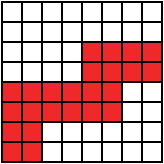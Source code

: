 <?xml version="1.0" encoding="UTF-8"?>
<dia:diagram xmlns:dia="http://www.lysator.liu.se/~alla/dia/">
  <dia:layer name="Background" visible="true" active="true">
    <dia:object type="Standard - Box" version="0" id="O0">
      <dia:attribute name="obj_pos">
        <dia:point val="6.039,-7"/>
      </dia:attribute>
      <dia:attribute name="obj_bb">
        <dia:rectangle val="5.989,-7.05;7.089,-5.95"/>
      </dia:attribute>
      <dia:attribute name="elem_corner">
        <dia:point val="6.039,-7"/>
      </dia:attribute>
      <dia:attribute name="elem_width">
        <dia:real val="1"/>
      </dia:attribute>
      <dia:attribute name="elem_height">
        <dia:real val="1"/>
      </dia:attribute>
      <dia:attribute name="border_width">
        <dia:real val="0.1"/>
      </dia:attribute>
      <dia:attribute name="show_background">
        <dia:boolean val="true"/>
      </dia:attribute>
    </dia:object>
    <dia:object type="Standard - Box" version="0" id="O1">
      <dia:attribute name="obj_pos">
        <dia:point val="5.039,-7"/>
      </dia:attribute>
      <dia:attribute name="obj_bb">
        <dia:rectangle val="4.989,-7.05;6.089,-5.95"/>
      </dia:attribute>
      <dia:attribute name="elem_corner">
        <dia:point val="5.039,-7"/>
      </dia:attribute>
      <dia:attribute name="elem_width">
        <dia:real val="1"/>
      </dia:attribute>
      <dia:attribute name="elem_height">
        <dia:real val="1"/>
      </dia:attribute>
      <dia:attribute name="border_width">
        <dia:real val="0.1"/>
      </dia:attribute>
      <dia:attribute name="show_background">
        <dia:boolean val="true"/>
      </dia:attribute>
    </dia:object>
    <dia:object type="Standard - Box" version="0" id="O2">
      <dia:attribute name="obj_pos">
        <dia:point val="5.039,-6"/>
      </dia:attribute>
      <dia:attribute name="obj_bb">
        <dia:rectangle val="4.989,-6.05;6.089,-4.95"/>
      </dia:attribute>
      <dia:attribute name="elem_corner">
        <dia:point val="5.039,-6"/>
      </dia:attribute>
      <dia:attribute name="elem_width">
        <dia:real val="1"/>
      </dia:attribute>
      <dia:attribute name="elem_height">
        <dia:real val="1"/>
      </dia:attribute>
      <dia:attribute name="border_width">
        <dia:real val="0.1"/>
      </dia:attribute>
      <dia:attribute name="inner_color">
        <dia:color val="#ef2929"/>
      </dia:attribute>
      <dia:attribute name="show_background">
        <dia:boolean val="true"/>
      </dia:attribute>
    </dia:object>
    <dia:object type="Standard - Box" version="0" id="O3">
      <dia:attribute name="obj_pos">
        <dia:point val="5.039,-5"/>
      </dia:attribute>
      <dia:attribute name="obj_bb">
        <dia:rectangle val="4.989,-5.05;6.089,-3.95"/>
      </dia:attribute>
      <dia:attribute name="elem_corner">
        <dia:point val="5.039,-5"/>
      </dia:attribute>
      <dia:attribute name="elem_width">
        <dia:real val="1"/>
      </dia:attribute>
      <dia:attribute name="elem_height">
        <dia:real val="1"/>
      </dia:attribute>
      <dia:attribute name="border_width">
        <dia:real val="0.1"/>
      </dia:attribute>
      <dia:attribute name="inner_color">
        <dia:color val="#ef2929"/>
      </dia:attribute>
      <dia:attribute name="show_background">
        <dia:boolean val="true"/>
      </dia:attribute>
    </dia:object>
    <dia:object type="Standard - Box" version="0" id="O4">
      <dia:attribute name="obj_pos">
        <dia:point val="6.039,-5"/>
      </dia:attribute>
      <dia:attribute name="obj_bb">
        <dia:rectangle val="5.989,-5.05;7.089,-3.95"/>
      </dia:attribute>
      <dia:attribute name="elem_corner">
        <dia:point val="6.039,-5"/>
      </dia:attribute>
      <dia:attribute name="elem_width">
        <dia:real val="1"/>
      </dia:attribute>
      <dia:attribute name="elem_height">
        <dia:real val="1"/>
      </dia:attribute>
      <dia:attribute name="border_width">
        <dia:real val="0.1"/>
      </dia:attribute>
      <dia:attribute name="inner_color">
        <dia:color val="#ef2929"/>
      </dia:attribute>
      <dia:attribute name="show_background">
        <dia:boolean val="true"/>
      </dia:attribute>
    </dia:object>
    <dia:object type="Standard - Box" version="0" id="O5">
      <dia:attribute name="obj_pos">
        <dia:point val="7.039,-5"/>
      </dia:attribute>
      <dia:attribute name="obj_bb">
        <dia:rectangle val="6.989,-5.05;8.089,-3.95"/>
      </dia:attribute>
      <dia:attribute name="elem_corner">
        <dia:point val="7.039,-5"/>
      </dia:attribute>
      <dia:attribute name="elem_width">
        <dia:real val="1"/>
      </dia:attribute>
      <dia:attribute name="elem_height">
        <dia:real val="1"/>
      </dia:attribute>
      <dia:attribute name="border_width">
        <dia:real val="0.1"/>
      </dia:attribute>
      <dia:attribute name="inner_color">
        <dia:color val="#ef2929"/>
      </dia:attribute>
      <dia:attribute name="show_background">
        <dia:boolean val="true"/>
      </dia:attribute>
    </dia:object>
    <dia:object type="Standard - Box" version="0" id="O6">
      <dia:attribute name="obj_pos">
        <dia:point val="7.039,-6"/>
      </dia:attribute>
      <dia:attribute name="obj_bb">
        <dia:rectangle val="6.989,-6.05;8.089,-4.95"/>
      </dia:attribute>
      <dia:attribute name="elem_corner">
        <dia:point val="7.039,-6"/>
      </dia:attribute>
      <dia:attribute name="elem_width">
        <dia:real val="1"/>
      </dia:attribute>
      <dia:attribute name="elem_height">
        <dia:real val="1"/>
      </dia:attribute>
      <dia:attribute name="border_width">
        <dia:real val="0.1"/>
      </dia:attribute>
      <dia:attribute name="inner_color">
        <dia:color val="#ef2929"/>
      </dia:attribute>
      <dia:attribute name="show_background">
        <dia:boolean val="true"/>
      </dia:attribute>
    </dia:object>
    <dia:object type="Standard - Box" version="0" id="O7">
      <dia:attribute name="obj_pos">
        <dia:point val="7.039,-7"/>
      </dia:attribute>
      <dia:attribute name="obj_bb">
        <dia:rectangle val="6.989,-7.05;8.089,-5.95"/>
      </dia:attribute>
      <dia:attribute name="elem_corner">
        <dia:point val="7.039,-7"/>
      </dia:attribute>
      <dia:attribute name="elem_width">
        <dia:real val="1"/>
      </dia:attribute>
      <dia:attribute name="elem_height">
        <dia:real val="1"/>
      </dia:attribute>
      <dia:attribute name="border_width">
        <dia:real val="0.1"/>
      </dia:attribute>
      <dia:attribute name="show_background">
        <dia:boolean val="true"/>
      </dia:attribute>
    </dia:object>
    <dia:object type="Standard - Box" version="0" id="O8">
      <dia:attribute name="obj_pos">
        <dia:point val="8.039,-5"/>
      </dia:attribute>
      <dia:attribute name="obj_bb">
        <dia:rectangle val="7.989,-5.05;9.089,-3.95"/>
      </dia:attribute>
      <dia:attribute name="elem_corner">
        <dia:point val="8.039,-5"/>
      </dia:attribute>
      <dia:attribute name="elem_width">
        <dia:real val="1"/>
      </dia:attribute>
      <dia:attribute name="elem_height">
        <dia:real val="1"/>
      </dia:attribute>
      <dia:attribute name="border_width">
        <dia:real val="0.1"/>
      </dia:attribute>
      <dia:attribute name="inner_color">
        <dia:color val="#ef2929"/>
      </dia:attribute>
      <dia:attribute name="show_background">
        <dia:boolean val="true"/>
      </dia:attribute>
    </dia:object>
    <dia:object type="Standard - Box" version="0" id="O9">
      <dia:attribute name="obj_pos">
        <dia:point val="8.039,-6"/>
      </dia:attribute>
      <dia:attribute name="obj_bb">
        <dia:rectangle val="7.989,-6.05;9.089,-4.95"/>
      </dia:attribute>
      <dia:attribute name="elem_corner">
        <dia:point val="8.039,-6"/>
      </dia:attribute>
      <dia:attribute name="elem_width">
        <dia:real val="1"/>
      </dia:attribute>
      <dia:attribute name="elem_height">
        <dia:real val="1"/>
      </dia:attribute>
      <dia:attribute name="border_width">
        <dia:real val="0.1"/>
      </dia:attribute>
      <dia:attribute name="inner_color">
        <dia:color val="#ef2929"/>
      </dia:attribute>
      <dia:attribute name="show_background">
        <dia:boolean val="true"/>
      </dia:attribute>
    </dia:object>
    <dia:object type="Standard - Box" version="0" id="O10">
      <dia:attribute name="obj_pos">
        <dia:point val="8.039,-7"/>
      </dia:attribute>
      <dia:attribute name="obj_bb">
        <dia:rectangle val="7.989,-7.05;9.089,-5.95"/>
      </dia:attribute>
      <dia:attribute name="elem_corner">
        <dia:point val="8.039,-7"/>
      </dia:attribute>
      <dia:attribute name="elem_width">
        <dia:real val="1"/>
      </dia:attribute>
      <dia:attribute name="elem_height">
        <dia:real val="1"/>
      </dia:attribute>
      <dia:attribute name="border_width">
        <dia:real val="0.1"/>
      </dia:attribute>
      <dia:attribute name="inner_color">
        <dia:color val="#ef2929"/>
      </dia:attribute>
      <dia:attribute name="show_background">
        <dia:boolean val="true"/>
      </dia:attribute>
    </dia:object>
    <dia:object type="Standard - Box" version="0" id="O11">
      <dia:attribute name="obj_pos">
        <dia:point val="4.039,-5"/>
      </dia:attribute>
      <dia:attribute name="obj_bb">
        <dia:rectangle val="3.989,-5.05;5.089,-3.95"/>
      </dia:attribute>
      <dia:attribute name="elem_corner">
        <dia:point val="4.039,-5"/>
      </dia:attribute>
      <dia:attribute name="elem_width">
        <dia:real val="1"/>
      </dia:attribute>
      <dia:attribute name="elem_height">
        <dia:real val="1"/>
      </dia:attribute>
      <dia:attribute name="border_width">
        <dia:real val="0.1"/>
      </dia:attribute>
      <dia:attribute name="inner_color">
        <dia:color val="#ef2929"/>
      </dia:attribute>
      <dia:attribute name="show_background">
        <dia:boolean val="true"/>
      </dia:attribute>
    </dia:object>
    <dia:object type="Standard - Box" version="0" id="O12">
      <dia:attribute name="obj_pos">
        <dia:point val="4.039,-6"/>
      </dia:attribute>
      <dia:attribute name="obj_bb">
        <dia:rectangle val="3.989,-6.05;5.089,-4.95"/>
      </dia:attribute>
      <dia:attribute name="elem_corner">
        <dia:point val="4.039,-6"/>
      </dia:attribute>
      <dia:attribute name="elem_width">
        <dia:real val="1"/>
      </dia:attribute>
      <dia:attribute name="elem_height">
        <dia:real val="1"/>
      </dia:attribute>
      <dia:attribute name="border_width">
        <dia:real val="0.1"/>
      </dia:attribute>
      <dia:attribute name="inner_color">
        <dia:color val="#ef2929"/>
      </dia:attribute>
      <dia:attribute name="show_background">
        <dia:boolean val="true"/>
      </dia:attribute>
    </dia:object>
    <dia:object type="Standard - Box" version="0" id="O13">
      <dia:attribute name="obj_pos">
        <dia:point val="4.039,-7"/>
      </dia:attribute>
      <dia:attribute name="obj_bb">
        <dia:rectangle val="3.989,-7.05;5.089,-5.95"/>
      </dia:attribute>
      <dia:attribute name="elem_corner">
        <dia:point val="4.039,-7"/>
      </dia:attribute>
      <dia:attribute name="elem_width">
        <dia:real val="1"/>
      </dia:attribute>
      <dia:attribute name="elem_height">
        <dia:real val="1"/>
      </dia:attribute>
      <dia:attribute name="show_background">
        <dia:boolean val="true"/>
      </dia:attribute>
    </dia:object>
    <dia:object type="Standard - Box" version="0" id="O14">
      <dia:attribute name="obj_pos">
        <dia:point val="6.039,-8"/>
      </dia:attribute>
      <dia:attribute name="obj_bb">
        <dia:rectangle val="5.989,-8.05;7.089,-6.95"/>
      </dia:attribute>
      <dia:attribute name="elem_corner">
        <dia:point val="6.039,-8"/>
      </dia:attribute>
      <dia:attribute name="elem_width">
        <dia:real val="1"/>
      </dia:attribute>
      <dia:attribute name="elem_height">
        <dia:real val="1"/>
      </dia:attribute>
      <dia:attribute name="border_width">
        <dia:real val="0.1"/>
      </dia:attribute>
      <dia:attribute name="show_background">
        <dia:boolean val="true"/>
      </dia:attribute>
    </dia:object>
    <dia:object type="Standard - Box" version="0" id="O15">
      <dia:attribute name="obj_pos">
        <dia:point val="5.039,-8"/>
      </dia:attribute>
      <dia:attribute name="obj_bb">
        <dia:rectangle val="4.989,-8.05;6.089,-6.95"/>
      </dia:attribute>
      <dia:attribute name="elem_corner">
        <dia:point val="5.039,-8"/>
      </dia:attribute>
      <dia:attribute name="elem_width">
        <dia:real val="1"/>
      </dia:attribute>
      <dia:attribute name="elem_height">
        <dia:real val="1"/>
      </dia:attribute>
      <dia:attribute name="border_width">
        <dia:real val="0.1"/>
      </dia:attribute>
      <dia:attribute name="show_background">
        <dia:boolean val="true"/>
      </dia:attribute>
    </dia:object>
    <dia:object type="Standard - Box" version="0" id="O16">
      <dia:attribute name="obj_pos">
        <dia:point val="7.039,-8"/>
      </dia:attribute>
      <dia:attribute name="obj_bb">
        <dia:rectangle val="6.989,-8.05;8.089,-6.95"/>
      </dia:attribute>
      <dia:attribute name="elem_corner">
        <dia:point val="7.039,-8"/>
      </dia:attribute>
      <dia:attribute name="elem_width">
        <dia:real val="1"/>
      </dia:attribute>
      <dia:attribute name="elem_height">
        <dia:real val="1"/>
      </dia:attribute>
      <dia:attribute name="border_width">
        <dia:real val="0.1"/>
      </dia:attribute>
      <dia:attribute name="show_background">
        <dia:boolean val="true"/>
      </dia:attribute>
    </dia:object>
    <dia:object type="Standard - Box" version="0" id="O17">
      <dia:attribute name="obj_pos">
        <dia:point val="8.039,-8"/>
      </dia:attribute>
      <dia:attribute name="obj_bb">
        <dia:rectangle val="7.989,-8.05;9.089,-6.95"/>
      </dia:attribute>
      <dia:attribute name="elem_corner">
        <dia:point val="8.039,-8"/>
      </dia:attribute>
      <dia:attribute name="elem_width">
        <dia:real val="1"/>
      </dia:attribute>
      <dia:attribute name="elem_height">
        <dia:real val="1"/>
      </dia:attribute>
      <dia:attribute name="border_width">
        <dia:real val="0.1"/>
      </dia:attribute>
      <dia:attribute name="inner_color">
        <dia:color val="#ef2929"/>
      </dia:attribute>
      <dia:attribute name="show_background">
        <dia:boolean val="true"/>
      </dia:attribute>
    </dia:object>
    <dia:object type="Standard - Box" version="0" id="O18">
      <dia:attribute name="obj_pos">
        <dia:point val="4.039,-8"/>
      </dia:attribute>
      <dia:attribute name="obj_bb">
        <dia:rectangle val="3.989,-8.05;5.089,-6.95"/>
      </dia:attribute>
      <dia:attribute name="elem_corner">
        <dia:point val="4.039,-8"/>
      </dia:attribute>
      <dia:attribute name="elem_width">
        <dia:real val="1"/>
      </dia:attribute>
      <dia:attribute name="elem_height">
        <dia:real val="1"/>
      </dia:attribute>
      <dia:attribute name="show_background">
        <dia:boolean val="true"/>
      </dia:attribute>
    </dia:object>
    <dia:object type="Standard - Box" version="0" id="O19">
      <dia:attribute name="obj_pos">
        <dia:point val="6.039,-4"/>
      </dia:attribute>
      <dia:attribute name="obj_bb">
        <dia:rectangle val="5.989,-4.05;7.089,-2.95"/>
      </dia:attribute>
      <dia:attribute name="elem_corner">
        <dia:point val="6.039,-4"/>
      </dia:attribute>
      <dia:attribute name="elem_width">
        <dia:real val="1"/>
      </dia:attribute>
      <dia:attribute name="elem_height">
        <dia:real val="1"/>
      </dia:attribute>
      <dia:attribute name="show_background">
        <dia:boolean val="true"/>
      </dia:attribute>
    </dia:object>
    <dia:object type="Standard - Box" version="0" id="O20">
      <dia:attribute name="obj_pos">
        <dia:point val="5.039,-4"/>
      </dia:attribute>
      <dia:attribute name="obj_bb">
        <dia:rectangle val="4.989,-4.05;6.089,-2.95"/>
      </dia:attribute>
      <dia:attribute name="elem_corner">
        <dia:point val="5.039,-4"/>
      </dia:attribute>
      <dia:attribute name="elem_width">
        <dia:real val="1"/>
      </dia:attribute>
      <dia:attribute name="elem_height">
        <dia:real val="1"/>
      </dia:attribute>
      <dia:attribute name="border_width">
        <dia:real val="0.1"/>
      </dia:attribute>
      <dia:attribute name="inner_color">
        <dia:color val="#ef2929"/>
      </dia:attribute>
      <dia:attribute name="show_background">
        <dia:boolean val="true"/>
      </dia:attribute>
    </dia:object>
    <dia:object type="Standard - Box" version="0" id="O21">
      <dia:attribute name="obj_pos">
        <dia:point val="7.039,-4"/>
      </dia:attribute>
      <dia:attribute name="obj_bb">
        <dia:rectangle val="6.989,-4.05;8.089,-2.95"/>
      </dia:attribute>
      <dia:attribute name="elem_corner">
        <dia:point val="7.039,-4"/>
      </dia:attribute>
      <dia:attribute name="elem_width">
        <dia:real val="1"/>
      </dia:attribute>
      <dia:attribute name="elem_height">
        <dia:real val="1"/>
      </dia:attribute>
      <dia:attribute name="border_width">
        <dia:real val="0.1"/>
      </dia:attribute>
      <dia:attribute name="show_background">
        <dia:boolean val="true"/>
      </dia:attribute>
    </dia:object>
    <dia:object type="Standard - Box" version="0" id="O22">
      <dia:attribute name="obj_pos">
        <dia:point val="8.039,-4"/>
      </dia:attribute>
      <dia:attribute name="obj_bb">
        <dia:rectangle val="7.989,-4.05;9.089,-2.95"/>
      </dia:attribute>
      <dia:attribute name="elem_corner">
        <dia:point val="8.039,-4"/>
      </dia:attribute>
      <dia:attribute name="elem_width">
        <dia:real val="1"/>
      </dia:attribute>
      <dia:attribute name="elem_height">
        <dia:real val="1"/>
      </dia:attribute>
      <dia:attribute name="border_width">
        <dia:real val="0.1"/>
      </dia:attribute>
      <dia:attribute name="show_background">
        <dia:boolean val="true"/>
      </dia:attribute>
    </dia:object>
    <dia:object type="Standard - Box" version="0" id="O23">
      <dia:attribute name="obj_pos">
        <dia:point val="4.039,-4"/>
      </dia:attribute>
      <dia:attribute name="obj_bb">
        <dia:rectangle val="3.989,-4.05;5.089,-2.95"/>
      </dia:attribute>
      <dia:attribute name="elem_corner">
        <dia:point val="4.039,-4"/>
      </dia:attribute>
      <dia:attribute name="elem_width">
        <dia:real val="1"/>
      </dia:attribute>
      <dia:attribute name="elem_height">
        <dia:real val="1"/>
      </dia:attribute>
      <dia:attribute name="border_width">
        <dia:real val="0.1"/>
      </dia:attribute>
      <dia:attribute name="inner_color">
        <dia:color val="#ef2929"/>
      </dia:attribute>
      <dia:attribute name="show_background">
        <dia:boolean val="true"/>
      </dia:attribute>
    </dia:object>
    <dia:object type="Standard - Box" version="0" id="O24">
      <dia:attribute name="obj_pos">
        <dia:point val="6.039,-6"/>
      </dia:attribute>
      <dia:attribute name="obj_bb">
        <dia:rectangle val="5.989,-6.05;7.089,-4.95"/>
      </dia:attribute>
      <dia:attribute name="elem_corner">
        <dia:point val="6.039,-6"/>
      </dia:attribute>
      <dia:attribute name="elem_width">
        <dia:real val="1"/>
      </dia:attribute>
      <dia:attribute name="elem_height">
        <dia:real val="1"/>
      </dia:attribute>
      <dia:attribute name="border_width">
        <dia:real val="0.1"/>
      </dia:attribute>
      <dia:attribute name="inner_color">
        <dia:color val="#ef2929"/>
      </dia:attribute>
      <dia:attribute name="show_background">
        <dia:boolean val="true"/>
      </dia:attribute>
    </dia:object>
    <dia:object type="Standard - Box" version="0" id="O25">
      <dia:attribute name="obj_pos">
        <dia:point val="9.039,-5"/>
      </dia:attribute>
      <dia:attribute name="obj_bb">
        <dia:rectangle val="8.989,-5.05;10.089,-3.95"/>
      </dia:attribute>
      <dia:attribute name="elem_corner">
        <dia:point val="9.039,-5"/>
      </dia:attribute>
      <dia:attribute name="elem_width">
        <dia:real val="1"/>
      </dia:attribute>
      <dia:attribute name="elem_height">
        <dia:real val="1"/>
      </dia:attribute>
      <dia:attribute name="border_width">
        <dia:real val="0.1"/>
      </dia:attribute>
      <dia:attribute name="inner_color">
        <dia:color val="#ef2929"/>
      </dia:attribute>
      <dia:attribute name="show_background">
        <dia:boolean val="true"/>
      </dia:attribute>
    </dia:object>
    <dia:object type="Standard - Box" version="0" id="O26">
      <dia:attribute name="obj_pos">
        <dia:point val="9.039,-6"/>
      </dia:attribute>
      <dia:attribute name="obj_bb">
        <dia:rectangle val="8.989,-6.05;10.089,-4.95"/>
      </dia:attribute>
      <dia:attribute name="elem_corner">
        <dia:point val="9.039,-6"/>
      </dia:attribute>
      <dia:attribute name="elem_width">
        <dia:real val="1"/>
      </dia:attribute>
      <dia:attribute name="elem_height">
        <dia:real val="1"/>
      </dia:attribute>
      <dia:attribute name="border_width">
        <dia:real val="0.1"/>
      </dia:attribute>
      <dia:attribute name="inner_color">
        <dia:color val="#ef2929"/>
      </dia:attribute>
      <dia:attribute name="show_background">
        <dia:boolean val="true"/>
      </dia:attribute>
    </dia:object>
    <dia:object type="Standard - Box" version="0" id="O27">
      <dia:attribute name="obj_pos">
        <dia:point val="9.039,-7"/>
      </dia:attribute>
      <dia:attribute name="obj_bb">
        <dia:rectangle val="8.989,-7.05;10.089,-5.95"/>
      </dia:attribute>
      <dia:attribute name="elem_corner">
        <dia:point val="9.039,-7"/>
      </dia:attribute>
      <dia:attribute name="elem_width">
        <dia:real val="1"/>
      </dia:attribute>
      <dia:attribute name="elem_height">
        <dia:real val="1"/>
      </dia:attribute>
      <dia:attribute name="border_width">
        <dia:real val="0.1"/>
      </dia:attribute>
      <dia:attribute name="inner_color">
        <dia:color val="#ef2929"/>
      </dia:attribute>
      <dia:attribute name="show_background">
        <dia:boolean val="true"/>
      </dia:attribute>
    </dia:object>
    <dia:object type="Standard - Box" version="0" id="O28">
      <dia:attribute name="obj_pos">
        <dia:point val="9.039,-8"/>
      </dia:attribute>
      <dia:attribute name="obj_bb">
        <dia:rectangle val="8.989,-8.05;10.089,-6.95"/>
      </dia:attribute>
      <dia:attribute name="elem_corner">
        <dia:point val="9.039,-8"/>
      </dia:attribute>
      <dia:attribute name="elem_width">
        <dia:real val="1"/>
      </dia:attribute>
      <dia:attribute name="elem_height">
        <dia:real val="1"/>
      </dia:attribute>
      <dia:attribute name="border_width">
        <dia:real val="0.1"/>
      </dia:attribute>
      <dia:attribute name="inner_color">
        <dia:color val="#ef2929"/>
      </dia:attribute>
      <dia:attribute name="show_background">
        <dia:boolean val="true"/>
      </dia:attribute>
    </dia:object>
    <dia:object type="Standard - Box" version="0" id="O29">
      <dia:attribute name="obj_pos">
        <dia:point val="9.039,-4"/>
      </dia:attribute>
      <dia:attribute name="obj_bb">
        <dia:rectangle val="8.989,-4.05;10.089,-2.95"/>
      </dia:attribute>
      <dia:attribute name="elem_corner">
        <dia:point val="9.039,-4"/>
      </dia:attribute>
      <dia:attribute name="elem_width">
        <dia:real val="1"/>
      </dia:attribute>
      <dia:attribute name="elem_height">
        <dia:real val="1"/>
      </dia:attribute>
      <dia:attribute name="border_width">
        <dia:real val="0.1"/>
      </dia:attribute>
      <dia:attribute name="show_background">
        <dia:boolean val="true"/>
      </dia:attribute>
    </dia:object>
    <dia:object type="Standard - Box" version="0" id="O30">
      <dia:attribute name="obj_pos">
        <dia:point val="10.039,-5"/>
      </dia:attribute>
      <dia:attribute name="obj_bb">
        <dia:rectangle val="9.989,-5.05;11.089,-3.95"/>
      </dia:attribute>
      <dia:attribute name="elem_corner">
        <dia:point val="10.039,-5"/>
      </dia:attribute>
      <dia:attribute name="elem_width">
        <dia:real val="1"/>
      </dia:attribute>
      <dia:attribute name="elem_height">
        <dia:real val="1"/>
      </dia:attribute>
      <dia:attribute name="border_width">
        <dia:real val="0.1"/>
      </dia:attribute>
      <dia:attribute name="show_background">
        <dia:boolean val="true"/>
      </dia:attribute>
    </dia:object>
    <dia:object type="Standard - Box" version="0" id="O31">
      <dia:attribute name="obj_pos">
        <dia:point val="10.039,-6"/>
      </dia:attribute>
      <dia:attribute name="obj_bb">
        <dia:rectangle val="9.989,-6.05;11.089,-4.95"/>
      </dia:attribute>
      <dia:attribute name="elem_corner">
        <dia:point val="10.039,-6"/>
      </dia:attribute>
      <dia:attribute name="elem_width">
        <dia:real val="1"/>
      </dia:attribute>
      <dia:attribute name="elem_height">
        <dia:real val="1"/>
      </dia:attribute>
      <dia:attribute name="show_background">
        <dia:boolean val="true"/>
      </dia:attribute>
    </dia:object>
    <dia:object type="Standard - Box" version="0" id="O32">
      <dia:attribute name="obj_pos">
        <dia:point val="10.039,-7"/>
      </dia:attribute>
      <dia:attribute name="obj_bb">
        <dia:rectangle val="9.989,-7.05;11.089,-5.95"/>
      </dia:attribute>
      <dia:attribute name="elem_corner">
        <dia:point val="10.039,-7"/>
      </dia:attribute>
      <dia:attribute name="elem_width">
        <dia:real val="1"/>
      </dia:attribute>
      <dia:attribute name="elem_height">
        <dia:real val="1"/>
      </dia:attribute>
      <dia:attribute name="border_width">
        <dia:real val="0.1"/>
      </dia:attribute>
      <dia:attribute name="inner_color">
        <dia:color val="#ef2929"/>
      </dia:attribute>
      <dia:attribute name="show_background">
        <dia:boolean val="true"/>
      </dia:attribute>
    </dia:object>
    <dia:object type="Standard - Box" version="0" id="O33">
      <dia:attribute name="obj_pos">
        <dia:point val="10.039,-8"/>
      </dia:attribute>
      <dia:attribute name="obj_bb">
        <dia:rectangle val="9.989,-8.05;11.089,-6.95"/>
      </dia:attribute>
      <dia:attribute name="elem_corner">
        <dia:point val="10.039,-8"/>
      </dia:attribute>
      <dia:attribute name="elem_width">
        <dia:real val="1"/>
      </dia:attribute>
      <dia:attribute name="elem_height">
        <dia:real val="1"/>
      </dia:attribute>
      <dia:attribute name="border_width">
        <dia:real val="0.1"/>
      </dia:attribute>
      <dia:attribute name="inner_color">
        <dia:color val="#ef2929"/>
      </dia:attribute>
      <dia:attribute name="show_background">
        <dia:boolean val="true"/>
      </dia:attribute>
    </dia:object>
    <dia:object type="Standard - Box" version="0" id="O34">
      <dia:attribute name="obj_pos">
        <dia:point val="10.039,-4"/>
      </dia:attribute>
      <dia:attribute name="obj_bb">
        <dia:rectangle val="9.989,-4.05;11.089,-2.95"/>
      </dia:attribute>
      <dia:attribute name="elem_corner">
        <dia:point val="10.039,-4"/>
      </dia:attribute>
      <dia:attribute name="elem_width">
        <dia:real val="1"/>
      </dia:attribute>
      <dia:attribute name="elem_height">
        <dia:real val="1"/>
      </dia:attribute>
      <dia:attribute name="show_background">
        <dia:boolean val="true"/>
      </dia:attribute>
    </dia:object>
    <dia:object type="Standard - Box" version="0" id="O35">
      <dia:attribute name="obj_pos">
        <dia:point val="6.039,-9"/>
      </dia:attribute>
      <dia:attribute name="obj_bb">
        <dia:rectangle val="5.989,-9.05;7.089,-7.95"/>
      </dia:attribute>
      <dia:attribute name="elem_corner">
        <dia:point val="6.039,-9"/>
      </dia:attribute>
      <dia:attribute name="elem_width">
        <dia:real val="1"/>
      </dia:attribute>
      <dia:attribute name="elem_height">
        <dia:real val="1"/>
      </dia:attribute>
      <dia:attribute name="border_width">
        <dia:real val="0.1"/>
      </dia:attribute>
      <dia:attribute name="show_background">
        <dia:boolean val="true"/>
      </dia:attribute>
    </dia:object>
    <dia:object type="Standard - Box" version="0" id="O36">
      <dia:attribute name="obj_pos">
        <dia:point val="5.039,-9"/>
      </dia:attribute>
      <dia:attribute name="obj_bb">
        <dia:rectangle val="4.989,-9.05;6.089,-7.95"/>
      </dia:attribute>
      <dia:attribute name="elem_corner">
        <dia:point val="5.039,-9"/>
      </dia:attribute>
      <dia:attribute name="elem_width">
        <dia:real val="1"/>
      </dia:attribute>
      <dia:attribute name="elem_height">
        <dia:real val="1"/>
      </dia:attribute>
      <dia:attribute name="show_background">
        <dia:boolean val="true"/>
      </dia:attribute>
    </dia:object>
    <dia:object type="Standard - Box" version="0" id="O37">
      <dia:attribute name="obj_pos">
        <dia:point val="7.039,-9"/>
      </dia:attribute>
      <dia:attribute name="obj_bb">
        <dia:rectangle val="6.989,-9.05;8.089,-7.95"/>
      </dia:attribute>
      <dia:attribute name="elem_corner">
        <dia:point val="7.039,-9"/>
      </dia:attribute>
      <dia:attribute name="elem_width">
        <dia:real val="1"/>
      </dia:attribute>
      <dia:attribute name="elem_height">
        <dia:real val="1"/>
      </dia:attribute>
      <dia:attribute name="border_width">
        <dia:real val="0.1"/>
      </dia:attribute>
      <dia:attribute name="show_background">
        <dia:boolean val="true"/>
      </dia:attribute>
    </dia:object>
    <dia:object type="Standard - Box" version="0" id="O38">
      <dia:attribute name="obj_pos">
        <dia:point val="8.039,-9"/>
      </dia:attribute>
      <dia:attribute name="obj_bb">
        <dia:rectangle val="7.989,-9.05;9.089,-7.95"/>
      </dia:attribute>
      <dia:attribute name="elem_corner">
        <dia:point val="8.039,-9"/>
      </dia:attribute>
      <dia:attribute name="elem_width">
        <dia:real val="1"/>
      </dia:attribute>
      <dia:attribute name="elem_height">
        <dia:real val="1"/>
      </dia:attribute>
      <dia:attribute name="show_background">
        <dia:boolean val="true"/>
      </dia:attribute>
    </dia:object>
    <dia:object type="Standard - Box" version="0" id="O39">
      <dia:attribute name="obj_pos">
        <dia:point val="4.039,-9"/>
      </dia:attribute>
      <dia:attribute name="obj_bb">
        <dia:rectangle val="3.989,-9.05;5.089,-7.95"/>
      </dia:attribute>
      <dia:attribute name="elem_corner">
        <dia:point val="4.039,-9"/>
      </dia:attribute>
      <dia:attribute name="elem_width">
        <dia:real val="1"/>
      </dia:attribute>
      <dia:attribute name="elem_height">
        <dia:real val="1"/>
      </dia:attribute>
      <dia:attribute name="show_background">
        <dia:boolean val="true"/>
      </dia:attribute>
    </dia:object>
    <dia:object type="Standard - Box" version="0" id="O40">
      <dia:attribute name="obj_pos">
        <dia:point val="9.039,-9"/>
      </dia:attribute>
      <dia:attribute name="obj_bb">
        <dia:rectangle val="8.989,-9.05;10.089,-7.95"/>
      </dia:attribute>
      <dia:attribute name="elem_corner">
        <dia:point val="9.039,-9"/>
      </dia:attribute>
      <dia:attribute name="elem_width">
        <dia:real val="1"/>
      </dia:attribute>
      <dia:attribute name="elem_height">
        <dia:real val="1"/>
      </dia:attribute>
      <dia:attribute name="show_background">
        <dia:boolean val="true"/>
      </dia:attribute>
    </dia:object>
    <dia:object type="Standard - Box" version="0" id="O41">
      <dia:attribute name="obj_pos">
        <dia:point val="10.039,-9"/>
      </dia:attribute>
      <dia:attribute name="obj_bb">
        <dia:rectangle val="9.989,-9.05;11.089,-7.95"/>
      </dia:attribute>
      <dia:attribute name="elem_corner">
        <dia:point val="10.039,-9"/>
      </dia:attribute>
      <dia:attribute name="elem_width">
        <dia:real val="1"/>
      </dia:attribute>
      <dia:attribute name="elem_height">
        <dia:real val="1"/>
      </dia:attribute>
      <dia:attribute name="show_background">
        <dia:boolean val="true"/>
      </dia:attribute>
    </dia:object>
    <dia:object type="Standard - Box" version="0" id="O42">
      <dia:attribute name="obj_pos">
        <dia:point val="11.039,-5"/>
      </dia:attribute>
      <dia:attribute name="obj_bb">
        <dia:rectangle val="10.989,-5.05;12.089,-3.95"/>
      </dia:attribute>
      <dia:attribute name="elem_corner">
        <dia:point val="11.039,-5"/>
      </dia:attribute>
      <dia:attribute name="elem_width">
        <dia:real val="1"/>
      </dia:attribute>
      <dia:attribute name="elem_height">
        <dia:real val="1"/>
      </dia:attribute>
      <dia:attribute name="show_background">
        <dia:boolean val="true"/>
      </dia:attribute>
    </dia:object>
    <dia:object type="Standard - Box" version="0" id="O43">
      <dia:attribute name="obj_pos">
        <dia:point val="11.039,-6"/>
      </dia:attribute>
      <dia:attribute name="obj_bb">
        <dia:rectangle val="10.989,-6.05;12.089,-4.95"/>
      </dia:attribute>
      <dia:attribute name="elem_corner">
        <dia:point val="11.039,-6"/>
      </dia:attribute>
      <dia:attribute name="elem_width">
        <dia:real val="1"/>
      </dia:attribute>
      <dia:attribute name="elem_height">
        <dia:real val="1"/>
      </dia:attribute>
      <dia:attribute name="show_background">
        <dia:boolean val="true"/>
      </dia:attribute>
    </dia:object>
    <dia:object type="Standard - Box" version="0" id="O44">
      <dia:attribute name="obj_pos">
        <dia:point val="11.039,-7"/>
      </dia:attribute>
      <dia:attribute name="obj_bb">
        <dia:rectangle val="10.989,-7.05;12.089,-5.95"/>
      </dia:attribute>
      <dia:attribute name="elem_corner">
        <dia:point val="11.039,-7"/>
      </dia:attribute>
      <dia:attribute name="elem_width">
        <dia:real val="1"/>
      </dia:attribute>
      <dia:attribute name="elem_height">
        <dia:real val="1"/>
      </dia:attribute>
      <dia:attribute name="border_width">
        <dia:real val="0.1"/>
      </dia:attribute>
      <dia:attribute name="inner_color">
        <dia:color val="#ef2929"/>
      </dia:attribute>
      <dia:attribute name="show_background">
        <dia:boolean val="true"/>
      </dia:attribute>
    </dia:object>
    <dia:object type="Standard - Box" version="0" id="O45">
      <dia:attribute name="obj_pos">
        <dia:point val="11.039,-8"/>
      </dia:attribute>
      <dia:attribute name="obj_bb">
        <dia:rectangle val="10.989,-8.05;12.089,-6.95"/>
      </dia:attribute>
      <dia:attribute name="elem_corner">
        <dia:point val="11.039,-8"/>
      </dia:attribute>
      <dia:attribute name="elem_width">
        <dia:real val="1"/>
      </dia:attribute>
      <dia:attribute name="elem_height">
        <dia:real val="1"/>
      </dia:attribute>
      <dia:attribute name="border_width">
        <dia:real val="0.1"/>
      </dia:attribute>
      <dia:attribute name="inner_color">
        <dia:color val="#ef2929"/>
      </dia:attribute>
      <dia:attribute name="show_background">
        <dia:boolean val="true"/>
      </dia:attribute>
    </dia:object>
    <dia:object type="Standard - Box" version="0" id="O46">
      <dia:attribute name="obj_pos">
        <dia:point val="11.039,-4"/>
      </dia:attribute>
      <dia:attribute name="obj_bb">
        <dia:rectangle val="10.989,-4.05;12.089,-2.95"/>
      </dia:attribute>
      <dia:attribute name="elem_corner">
        <dia:point val="11.039,-4"/>
      </dia:attribute>
      <dia:attribute name="elem_width">
        <dia:real val="1"/>
      </dia:attribute>
      <dia:attribute name="elem_height">
        <dia:real val="1"/>
      </dia:attribute>
      <dia:attribute name="show_background">
        <dia:boolean val="true"/>
      </dia:attribute>
    </dia:object>
    <dia:object type="Standard - Box" version="0" id="O47">
      <dia:attribute name="obj_pos">
        <dia:point val="11.039,-9"/>
      </dia:attribute>
      <dia:attribute name="obj_bb">
        <dia:rectangle val="10.989,-9.05;12.089,-7.95"/>
      </dia:attribute>
      <dia:attribute name="elem_corner">
        <dia:point val="11.039,-9"/>
      </dia:attribute>
      <dia:attribute name="elem_width">
        <dia:real val="1"/>
      </dia:attribute>
      <dia:attribute name="elem_height">
        <dia:real val="1"/>
      </dia:attribute>
      <dia:attribute name="show_background">
        <dia:boolean val="true"/>
      </dia:attribute>
    </dia:object>
    <dia:object type="Standard - Box" version="0" id="O48">
      <dia:attribute name="obj_pos">
        <dia:point val="6.039,-10"/>
      </dia:attribute>
      <dia:attribute name="obj_bb">
        <dia:rectangle val="5.989,-10.05;7.089,-8.95"/>
      </dia:attribute>
      <dia:attribute name="elem_corner">
        <dia:point val="6.039,-10"/>
      </dia:attribute>
      <dia:attribute name="elem_width">
        <dia:real val="1"/>
      </dia:attribute>
      <dia:attribute name="elem_height">
        <dia:real val="1"/>
      </dia:attribute>
      <dia:attribute name="show_background">
        <dia:boolean val="true"/>
      </dia:attribute>
    </dia:object>
    <dia:object type="Standard - Box" version="0" id="O49">
      <dia:attribute name="obj_pos">
        <dia:point val="5.039,-10"/>
      </dia:attribute>
      <dia:attribute name="obj_bb">
        <dia:rectangle val="4.989,-10.05;6.089,-8.95"/>
      </dia:attribute>
      <dia:attribute name="elem_corner">
        <dia:point val="5.039,-10"/>
      </dia:attribute>
      <dia:attribute name="elem_width">
        <dia:real val="1"/>
      </dia:attribute>
      <dia:attribute name="elem_height">
        <dia:real val="1"/>
      </dia:attribute>
      <dia:attribute name="show_background">
        <dia:boolean val="true"/>
      </dia:attribute>
    </dia:object>
    <dia:object type="Standard - Box" version="0" id="O50">
      <dia:attribute name="obj_pos">
        <dia:point val="7.039,-10"/>
      </dia:attribute>
      <dia:attribute name="obj_bb">
        <dia:rectangle val="6.989,-10.05;8.089,-8.95"/>
      </dia:attribute>
      <dia:attribute name="elem_corner">
        <dia:point val="7.039,-10"/>
      </dia:attribute>
      <dia:attribute name="elem_width">
        <dia:real val="1"/>
      </dia:attribute>
      <dia:attribute name="elem_height">
        <dia:real val="1"/>
      </dia:attribute>
      <dia:attribute name="show_background">
        <dia:boolean val="true"/>
      </dia:attribute>
    </dia:object>
    <dia:object type="Standard - Box" version="0" id="O51">
      <dia:attribute name="obj_pos">
        <dia:point val="8.039,-10"/>
      </dia:attribute>
      <dia:attribute name="obj_bb">
        <dia:rectangle val="7.989,-10.05;9.089,-8.95"/>
      </dia:attribute>
      <dia:attribute name="elem_corner">
        <dia:point val="8.039,-10"/>
      </dia:attribute>
      <dia:attribute name="elem_width">
        <dia:real val="1"/>
      </dia:attribute>
      <dia:attribute name="elem_height">
        <dia:real val="1"/>
      </dia:attribute>
      <dia:attribute name="show_background">
        <dia:boolean val="true"/>
      </dia:attribute>
    </dia:object>
    <dia:object type="Standard - Box" version="0" id="O52">
      <dia:attribute name="obj_pos">
        <dia:point val="4.039,-10"/>
      </dia:attribute>
      <dia:attribute name="obj_bb">
        <dia:rectangle val="3.989,-10.05;5.089,-8.95"/>
      </dia:attribute>
      <dia:attribute name="elem_corner">
        <dia:point val="4.039,-10"/>
      </dia:attribute>
      <dia:attribute name="elem_width">
        <dia:real val="1"/>
      </dia:attribute>
      <dia:attribute name="elem_height">
        <dia:real val="1"/>
      </dia:attribute>
      <dia:attribute name="show_background">
        <dia:boolean val="true"/>
      </dia:attribute>
    </dia:object>
    <dia:object type="Standard - Box" version="0" id="O53">
      <dia:attribute name="obj_pos">
        <dia:point val="9.039,-10"/>
      </dia:attribute>
      <dia:attribute name="obj_bb">
        <dia:rectangle val="8.989,-10.05;10.089,-8.95"/>
      </dia:attribute>
      <dia:attribute name="elem_corner">
        <dia:point val="9.039,-10"/>
      </dia:attribute>
      <dia:attribute name="elem_width">
        <dia:real val="1"/>
      </dia:attribute>
      <dia:attribute name="elem_height">
        <dia:real val="1"/>
      </dia:attribute>
      <dia:attribute name="show_background">
        <dia:boolean val="true"/>
      </dia:attribute>
    </dia:object>
    <dia:object type="Standard - Box" version="0" id="O54">
      <dia:attribute name="obj_pos">
        <dia:point val="10.039,-10"/>
      </dia:attribute>
      <dia:attribute name="obj_bb">
        <dia:rectangle val="9.989,-10.05;11.089,-8.95"/>
      </dia:attribute>
      <dia:attribute name="elem_corner">
        <dia:point val="10.039,-10"/>
      </dia:attribute>
      <dia:attribute name="elem_width">
        <dia:real val="1"/>
      </dia:attribute>
      <dia:attribute name="elem_height">
        <dia:real val="1"/>
      </dia:attribute>
      <dia:attribute name="show_background">
        <dia:boolean val="true"/>
      </dia:attribute>
    </dia:object>
    <dia:object type="Standard - Box" version="0" id="O55">
      <dia:attribute name="obj_pos">
        <dia:point val="11.039,-10"/>
      </dia:attribute>
      <dia:attribute name="obj_bb">
        <dia:rectangle val="10.989,-10.05;12.089,-8.95"/>
      </dia:attribute>
      <dia:attribute name="elem_corner">
        <dia:point val="11.039,-10"/>
      </dia:attribute>
      <dia:attribute name="elem_width">
        <dia:real val="1"/>
      </dia:attribute>
      <dia:attribute name="elem_height">
        <dia:real val="1"/>
      </dia:attribute>
      <dia:attribute name="show_background">
        <dia:boolean val="true"/>
      </dia:attribute>
    </dia:object>
    <dia:object type="Standard - Box" version="0" id="O56">
      <dia:attribute name="obj_pos">
        <dia:point val="6.039,-3"/>
      </dia:attribute>
      <dia:attribute name="obj_bb">
        <dia:rectangle val="5.989,-3.05;7.089,-1.95"/>
      </dia:attribute>
      <dia:attribute name="elem_corner">
        <dia:point val="6.039,-3"/>
      </dia:attribute>
      <dia:attribute name="elem_width">
        <dia:real val="1"/>
      </dia:attribute>
      <dia:attribute name="elem_height">
        <dia:real val="1"/>
      </dia:attribute>
      <dia:attribute name="show_background">
        <dia:boolean val="true"/>
      </dia:attribute>
    </dia:object>
    <dia:object type="Standard - Box" version="0" id="O57">
      <dia:attribute name="obj_pos">
        <dia:point val="5.039,-3"/>
      </dia:attribute>
      <dia:attribute name="obj_bb">
        <dia:rectangle val="4.989,-3.05;6.089,-1.95"/>
      </dia:attribute>
      <dia:attribute name="elem_corner">
        <dia:point val="5.039,-3"/>
      </dia:attribute>
      <dia:attribute name="elem_width">
        <dia:real val="1"/>
      </dia:attribute>
      <dia:attribute name="elem_height">
        <dia:real val="1"/>
      </dia:attribute>
      <dia:attribute name="border_width">
        <dia:real val="0.1"/>
      </dia:attribute>
      <dia:attribute name="inner_color">
        <dia:color val="#ef2929"/>
      </dia:attribute>
      <dia:attribute name="show_background">
        <dia:boolean val="true"/>
      </dia:attribute>
    </dia:object>
    <dia:object type="Standard - Box" version="0" id="O58">
      <dia:attribute name="obj_pos">
        <dia:point val="7.039,-3"/>
      </dia:attribute>
      <dia:attribute name="obj_bb">
        <dia:rectangle val="6.989,-3.05;8.089,-1.95"/>
      </dia:attribute>
      <dia:attribute name="elem_corner">
        <dia:point val="7.039,-3"/>
      </dia:attribute>
      <dia:attribute name="elem_width">
        <dia:real val="1"/>
      </dia:attribute>
      <dia:attribute name="elem_height">
        <dia:real val="1"/>
      </dia:attribute>
      <dia:attribute name="show_background">
        <dia:boolean val="true"/>
      </dia:attribute>
    </dia:object>
    <dia:object type="Standard - Box" version="0" id="O59">
      <dia:attribute name="obj_pos">
        <dia:point val="8.039,-3"/>
      </dia:attribute>
      <dia:attribute name="obj_bb">
        <dia:rectangle val="7.989,-3.05;9.089,-1.95"/>
      </dia:attribute>
      <dia:attribute name="elem_corner">
        <dia:point val="8.039,-3"/>
      </dia:attribute>
      <dia:attribute name="elem_width">
        <dia:real val="1"/>
      </dia:attribute>
      <dia:attribute name="elem_height">
        <dia:real val="1"/>
      </dia:attribute>
      <dia:attribute name="show_background">
        <dia:boolean val="true"/>
      </dia:attribute>
    </dia:object>
    <dia:object type="Standard - Box" version="0" id="O60">
      <dia:attribute name="obj_pos">
        <dia:point val="4.039,-3"/>
      </dia:attribute>
      <dia:attribute name="obj_bb">
        <dia:rectangle val="3.989,-3.05;5.089,-1.95"/>
      </dia:attribute>
      <dia:attribute name="elem_corner">
        <dia:point val="4.039,-3"/>
      </dia:attribute>
      <dia:attribute name="elem_width">
        <dia:real val="1"/>
      </dia:attribute>
      <dia:attribute name="elem_height">
        <dia:real val="1"/>
      </dia:attribute>
      <dia:attribute name="border_width">
        <dia:real val="0.1"/>
      </dia:attribute>
      <dia:attribute name="inner_color">
        <dia:color val="#ef2929"/>
      </dia:attribute>
      <dia:attribute name="show_background">
        <dia:boolean val="true"/>
      </dia:attribute>
    </dia:object>
    <dia:object type="Standard - Box" version="0" id="O61">
      <dia:attribute name="obj_pos">
        <dia:point val="9.039,-3"/>
      </dia:attribute>
      <dia:attribute name="obj_bb">
        <dia:rectangle val="8.989,-3.05;10.089,-1.95"/>
      </dia:attribute>
      <dia:attribute name="elem_corner">
        <dia:point val="9.039,-3"/>
      </dia:attribute>
      <dia:attribute name="elem_width">
        <dia:real val="1"/>
      </dia:attribute>
      <dia:attribute name="elem_height">
        <dia:real val="1"/>
      </dia:attribute>
      <dia:attribute name="show_background">
        <dia:boolean val="true"/>
      </dia:attribute>
    </dia:object>
    <dia:object type="Standard - Box" version="0" id="O62">
      <dia:attribute name="obj_pos">
        <dia:point val="10.039,-3"/>
      </dia:attribute>
      <dia:attribute name="obj_bb">
        <dia:rectangle val="9.989,-3.05;11.089,-1.95"/>
      </dia:attribute>
      <dia:attribute name="elem_corner">
        <dia:point val="10.039,-3"/>
      </dia:attribute>
      <dia:attribute name="elem_width">
        <dia:real val="1"/>
      </dia:attribute>
      <dia:attribute name="elem_height">
        <dia:real val="1"/>
      </dia:attribute>
      <dia:attribute name="show_background">
        <dia:boolean val="true"/>
      </dia:attribute>
    </dia:object>
    <dia:object type="Standard - Box" version="0" id="O63">
      <dia:attribute name="obj_pos">
        <dia:point val="11.039,-3"/>
      </dia:attribute>
      <dia:attribute name="obj_bb">
        <dia:rectangle val="10.989,-3.05;12.089,-1.95"/>
      </dia:attribute>
      <dia:attribute name="elem_corner">
        <dia:point val="11.039,-3"/>
      </dia:attribute>
      <dia:attribute name="elem_width">
        <dia:real val="1"/>
      </dia:attribute>
      <dia:attribute name="elem_height">
        <dia:real val="1"/>
      </dia:attribute>
      <dia:attribute name="show_background">
        <dia:boolean val="true"/>
      </dia:attribute>
    </dia:object>
  </dia:layer>
</dia:diagram>
